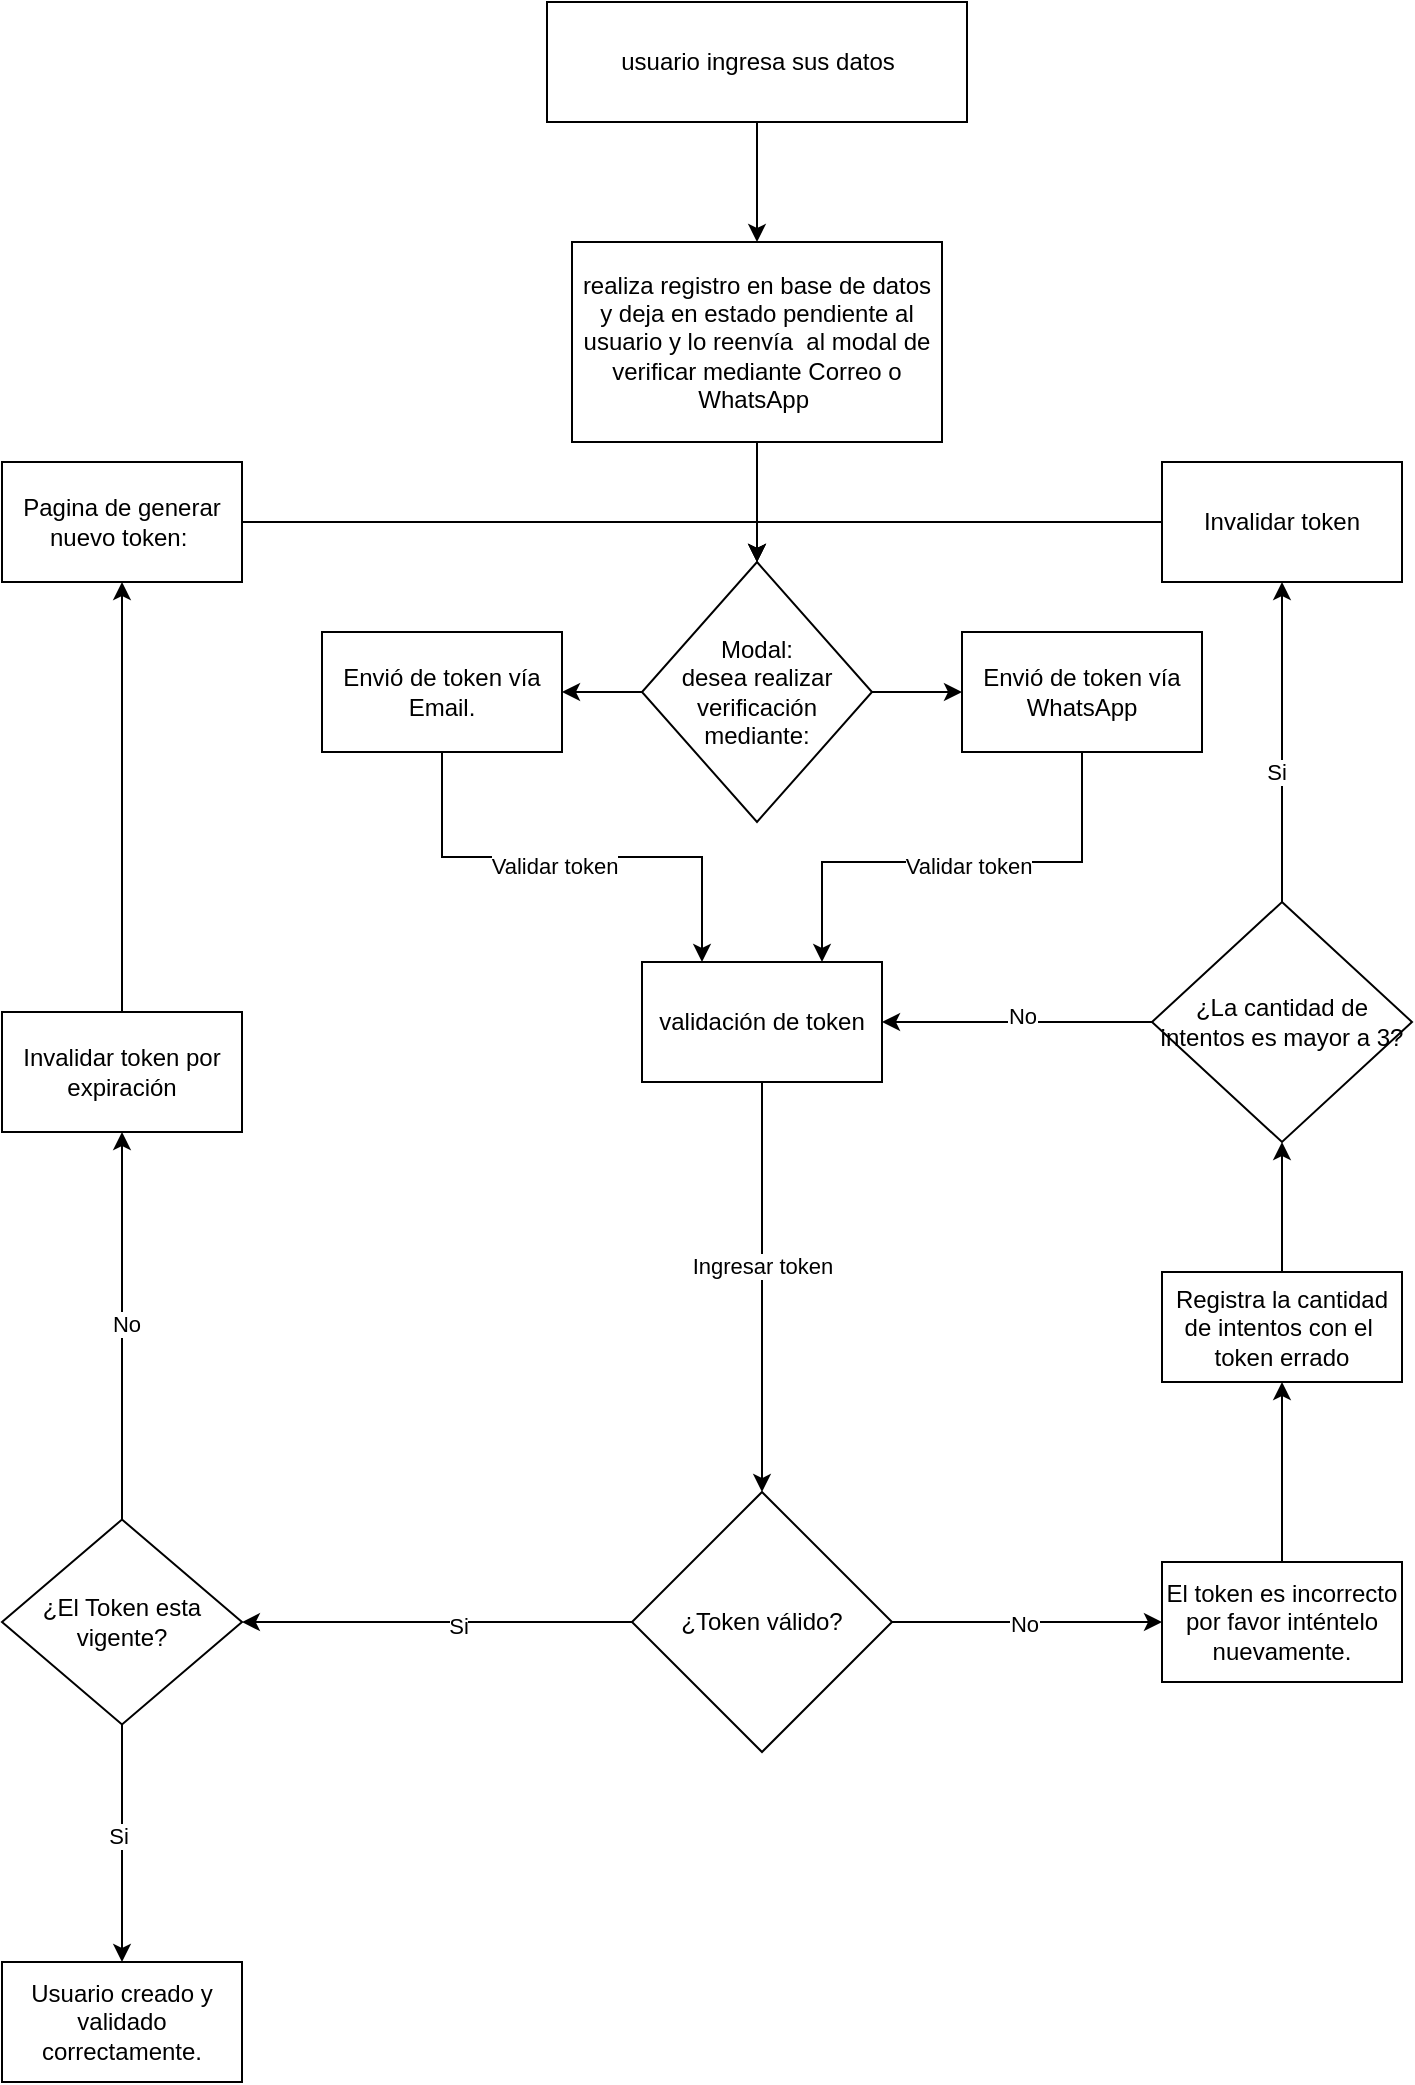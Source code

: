 <mxfile version="28.0.7">
  <diagram name="Página-1" id="UiImWmVIGDlKID6ZrKtW">
    <mxGraphModel dx="1301" dy="691" grid="1" gridSize="10" guides="1" tooltips="1" connect="1" arrows="1" fold="1" page="1" pageScale="1" pageWidth="827" pageHeight="1169" math="0" shadow="0">
      <root>
        <mxCell id="0" />
        <mxCell id="1" parent="0" />
        <mxCell id="lJreIi_V0ZqFMvAKPOmW-2" style="edgeStyle=orthogonalEdgeStyle;rounded=0;orthogonalLoop=1;jettySize=auto;html=1;" parent="1" source="lJreIi_V0ZqFMvAKPOmW-1" target="lJreIi_V0ZqFMvAKPOmW-3" edge="1">
          <mxGeometry relative="1" as="geometry">
            <mxPoint x="365" y="160" as="targetPoint" />
          </mxGeometry>
        </mxCell>
        <mxCell id="lJreIi_V0ZqFMvAKPOmW-1" value="usuario ingresa sus datos" style="rounded=0;whiteSpace=wrap;html=1;" parent="1" vertex="1">
          <mxGeometry x="322.5" y="50" width="210" height="60" as="geometry" />
        </mxCell>
        <mxCell id="lJreIi_V0ZqFMvAKPOmW-7" value="" style="edgeStyle=orthogonalEdgeStyle;rounded=0;orthogonalLoop=1;jettySize=auto;html=1;" parent="1" source="lJreIi_V0ZqFMvAKPOmW-3" target="lJreIi_V0ZqFMvAKPOmW-6" edge="1">
          <mxGeometry relative="1" as="geometry" />
        </mxCell>
        <mxCell id="lJreIi_V0ZqFMvAKPOmW-3" value="realiza registro en base de datos y deja en estado pendiente al usuario y lo reenvía&amp;nbsp; al modal de verificar mediante Correo o WhatsApp&amp;nbsp;" style="rounded=0;whiteSpace=wrap;html=1;" parent="1" vertex="1">
          <mxGeometry x="335" y="170" width="185" height="100" as="geometry" />
        </mxCell>
        <mxCell id="lJreIi_V0ZqFMvAKPOmW-9" value="" style="edgeStyle=orthogonalEdgeStyle;rounded=0;orthogonalLoop=1;jettySize=auto;html=1;" parent="1" source="lJreIi_V0ZqFMvAKPOmW-6" target="lJreIi_V0ZqFMvAKPOmW-8" edge="1">
          <mxGeometry relative="1" as="geometry" />
        </mxCell>
        <mxCell id="lJreIi_V0ZqFMvAKPOmW-11" value="" style="edgeStyle=orthogonalEdgeStyle;rounded=0;orthogonalLoop=1;jettySize=auto;html=1;" parent="1" source="lJreIi_V0ZqFMvAKPOmW-6" target="lJreIi_V0ZqFMvAKPOmW-10" edge="1">
          <mxGeometry relative="1" as="geometry" />
        </mxCell>
        <mxCell id="lJreIi_V0ZqFMvAKPOmW-6" value="Modal:&lt;div&gt;desea realizar verificación mediante:&lt;/div&gt;" style="rhombus;whiteSpace=wrap;html=1;rounded=0;" parent="1" vertex="1">
          <mxGeometry x="370" y="330" width="115" height="130" as="geometry" />
        </mxCell>
        <mxCell id="lJreIi_V0ZqFMvAKPOmW-13" style="edgeStyle=orthogonalEdgeStyle;rounded=0;orthogonalLoop=1;jettySize=auto;html=1;exitX=0.5;exitY=1;exitDx=0;exitDy=0;entryX=0.75;entryY=0;entryDx=0;entryDy=0;" parent="1" source="lJreIi_V0ZqFMvAKPOmW-8" target="lJreIi_V0ZqFMvAKPOmW-14" edge="1">
          <mxGeometry relative="1" as="geometry">
            <mxPoint x="390" y="560" as="targetPoint" />
            <Array as="points">
              <mxPoint x="560" y="480" />
              <mxPoint x="393" y="480" />
            </Array>
          </mxGeometry>
        </mxCell>
        <mxCell id="lJreIi_V0ZqFMvAKPOmW-15" value="Validar token" style="edgeLabel;html=1;align=center;verticalAlign=middle;resizable=0;points=[];" parent="lJreIi_V0ZqFMvAKPOmW-13" vertex="1" connectable="0">
          <mxGeometry x="-0.047" y="2" relative="1" as="geometry">
            <mxPoint as="offset" />
          </mxGeometry>
        </mxCell>
        <mxCell id="lJreIi_V0ZqFMvAKPOmW-8" value="Envió de token vía WhatsApp" style="whiteSpace=wrap;html=1;rounded=0;" parent="1" vertex="1">
          <mxGeometry x="530" y="365" width="120" height="60" as="geometry" />
        </mxCell>
        <mxCell id="lJreIi_V0ZqFMvAKPOmW-12" style="edgeStyle=orthogonalEdgeStyle;rounded=0;orthogonalLoop=1;jettySize=auto;html=1;exitX=0.5;exitY=1;exitDx=0;exitDy=0;entryX=0.25;entryY=0;entryDx=0;entryDy=0;" parent="1" source="lJreIi_V0ZqFMvAKPOmW-10" target="lJreIi_V0ZqFMvAKPOmW-14" edge="1">
          <mxGeometry relative="1" as="geometry">
            <mxPoint x="360" y="550" as="targetPoint" />
          </mxGeometry>
        </mxCell>
        <mxCell id="lJreIi_V0ZqFMvAKPOmW-16" value="Validar token" style="edgeLabel;html=1;align=center;verticalAlign=middle;resizable=0;points=[];" parent="lJreIi_V0ZqFMvAKPOmW-12" vertex="1" connectable="0">
          <mxGeometry x="-0.082" y="-3" relative="1" as="geometry">
            <mxPoint y="1" as="offset" />
          </mxGeometry>
        </mxCell>
        <mxCell id="lJreIi_V0ZqFMvAKPOmW-10" value="Envió de token vía Email." style="whiteSpace=wrap;html=1;rounded=0;" parent="1" vertex="1">
          <mxGeometry x="210" y="365" width="120" height="60" as="geometry" />
        </mxCell>
        <mxCell id="u7ysXeD0bnDgR75l3-0D-32" style="edgeStyle=orthogonalEdgeStyle;rounded=0;orthogonalLoop=1;jettySize=auto;html=1;exitX=0.5;exitY=1;exitDx=0;exitDy=0;entryX=0.5;entryY=0;entryDx=0;entryDy=0;" edge="1" parent="1" source="lJreIi_V0ZqFMvAKPOmW-14" target="lJreIi_V0ZqFMvAKPOmW-26">
          <mxGeometry relative="1" as="geometry" />
        </mxCell>
        <mxCell id="u7ysXeD0bnDgR75l3-0D-45" value="Ingresar token" style="edgeLabel;html=1;align=center;verticalAlign=middle;resizable=0;points=[];" vertex="1" connectable="0" parent="u7ysXeD0bnDgR75l3-0D-32">
          <mxGeometry x="-0.103" relative="1" as="geometry">
            <mxPoint as="offset" />
          </mxGeometry>
        </mxCell>
        <mxCell id="lJreIi_V0ZqFMvAKPOmW-14" value="validación de token" style="rounded=0;whiteSpace=wrap;html=1;" parent="1" vertex="1">
          <mxGeometry x="370" y="530" width="120" height="60" as="geometry" />
        </mxCell>
        <mxCell id="lJreIi_V0ZqFMvAKPOmW-21" value="" style="edgeStyle=orthogonalEdgeStyle;rounded=0;orthogonalLoop=1;jettySize=auto;html=1;exitX=1;exitY=0.5;exitDx=0;exitDy=0;" parent="1" source="lJreIi_V0ZqFMvAKPOmW-26" target="lJreIi_V0ZqFMvAKPOmW-20" edge="1">
          <mxGeometry relative="1" as="geometry">
            <mxPoint x="500" y="860" as="sourcePoint" />
          </mxGeometry>
        </mxCell>
        <mxCell id="lJreIi_V0ZqFMvAKPOmW-25" value="No" style="edgeLabel;html=1;align=center;verticalAlign=middle;resizable=0;points=[];" parent="lJreIi_V0ZqFMvAKPOmW-21" vertex="1" connectable="0">
          <mxGeometry x="-0.03" y="-1" relative="1" as="geometry">
            <mxPoint as="offset" />
          </mxGeometry>
        </mxCell>
        <mxCell id="u7ysXeD0bnDgR75l3-0D-10" value="" style="edgeStyle=orthogonalEdgeStyle;rounded=0;orthogonalLoop=1;jettySize=auto;html=1;" edge="1" parent="1" source="lJreIi_V0ZqFMvAKPOmW-20" target="u7ysXeD0bnDgR75l3-0D-9">
          <mxGeometry relative="1" as="geometry" />
        </mxCell>
        <mxCell id="lJreIi_V0ZqFMvAKPOmW-20" value="El token es incorrecto por favor inténtelo nuevamente." style="whiteSpace=wrap;html=1;rounded=0;" parent="1" vertex="1">
          <mxGeometry x="630" y="830" width="120" height="60" as="geometry" />
        </mxCell>
        <mxCell id="u7ysXeD0bnDgR75l3-0D-36" value="" style="edgeStyle=orthogonalEdgeStyle;rounded=0;orthogonalLoop=1;jettySize=auto;html=1;" edge="1" parent="1" source="lJreIi_V0ZqFMvAKPOmW-26" target="u7ysXeD0bnDgR75l3-0D-35">
          <mxGeometry relative="1" as="geometry" />
        </mxCell>
        <mxCell id="u7ysXeD0bnDgR75l3-0D-40" value="Si" style="edgeLabel;html=1;align=center;verticalAlign=middle;resizable=0;points=[];" vertex="1" connectable="0" parent="u7ysXeD0bnDgR75l3-0D-36">
          <mxGeometry x="-0.106" y="2" relative="1" as="geometry">
            <mxPoint as="offset" />
          </mxGeometry>
        </mxCell>
        <mxCell id="lJreIi_V0ZqFMvAKPOmW-26" value="¿Token válido?" style="rhombus;whiteSpace=wrap;html=1;" parent="1" vertex="1">
          <mxGeometry x="365" y="795" width="130" height="130" as="geometry" />
        </mxCell>
        <mxCell id="lJreIi_V0ZqFMvAKPOmW-40" style="edgeStyle=orthogonalEdgeStyle;rounded=0;orthogonalLoop=1;jettySize=auto;html=1;entryX=0.5;entryY=0;entryDx=0;entryDy=0;exitX=1;exitY=0.5;exitDx=0;exitDy=0;" parent="1" source="lJreIi_V0ZqFMvAKPOmW-27" target="lJreIi_V0ZqFMvAKPOmW-6" edge="1">
          <mxGeometry relative="1" as="geometry">
            <mxPoint x="170" y="310" as="sourcePoint" />
          </mxGeometry>
        </mxCell>
        <mxCell id="lJreIi_V0ZqFMvAKPOmW-27" value="Pagina de generar nuevo token:&lt;span style=&quot;background-color: transparent; color: light-dark(rgb(0, 0, 0), rgb(255, 255, 255));&quot;&gt;&amp;nbsp;&lt;/span&gt;" style="whiteSpace=wrap;html=1;" parent="1" vertex="1">
          <mxGeometry x="50" y="280" width="120" height="60" as="geometry" />
        </mxCell>
        <mxCell id="lJreIi_V0ZqFMvAKPOmW-36" value="Usuario creado y validado correctamente." style="whiteSpace=wrap;html=1;" parent="1" vertex="1">
          <mxGeometry x="50" y="1030" width="120" height="60" as="geometry" />
        </mxCell>
        <mxCell id="u7ysXeD0bnDgR75l3-0D-15" value="" style="edgeStyle=orthogonalEdgeStyle;rounded=0;orthogonalLoop=1;jettySize=auto;html=1;" edge="1" parent="1" source="u7ysXeD0bnDgR75l3-0D-9" target="u7ysXeD0bnDgR75l3-0D-14">
          <mxGeometry relative="1" as="geometry" />
        </mxCell>
        <mxCell id="u7ysXeD0bnDgR75l3-0D-9" value="Registra la cantidad de intentos con el&amp;nbsp; token errado" style="whiteSpace=wrap;html=1;rounded=0;" vertex="1" parent="1">
          <mxGeometry x="630" y="685" width="120" height="55" as="geometry" />
        </mxCell>
        <mxCell id="u7ysXeD0bnDgR75l3-0D-16" style="edgeStyle=orthogonalEdgeStyle;rounded=0;orthogonalLoop=1;jettySize=auto;html=1;entryX=1;entryY=0.5;entryDx=0;entryDy=0;" edge="1" parent="1" source="u7ysXeD0bnDgR75l3-0D-14" target="lJreIi_V0ZqFMvAKPOmW-14">
          <mxGeometry relative="1" as="geometry" />
        </mxCell>
        <mxCell id="u7ysXeD0bnDgR75l3-0D-17" value="No" style="edgeLabel;html=1;align=center;verticalAlign=middle;resizable=0;points=[];" vertex="1" connectable="0" parent="u7ysXeD0bnDgR75l3-0D-16">
          <mxGeometry x="-0.037" y="-3" relative="1" as="geometry">
            <mxPoint as="offset" />
          </mxGeometry>
        </mxCell>
        <mxCell id="u7ysXeD0bnDgR75l3-0D-20" style="edgeStyle=orthogonalEdgeStyle;rounded=0;orthogonalLoop=1;jettySize=auto;html=1;exitX=0.5;exitY=0;exitDx=0;exitDy=0;entryX=0.5;entryY=1;entryDx=0;entryDy=0;" edge="1" parent="1" source="u7ysXeD0bnDgR75l3-0D-14" target="u7ysXeD0bnDgR75l3-0D-21">
          <mxGeometry relative="1" as="geometry">
            <mxPoint x="690" y="350" as="targetPoint" />
          </mxGeometry>
        </mxCell>
        <mxCell id="u7ysXeD0bnDgR75l3-0D-46" value="Si" style="edgeLabel;html=1;align=center;verticalAlign=middle;resizable=0;points=[];" vertex="1" connectable="0" parent="u7ysXeD0bnDgR75l3-0D-20">
          <mxGeometry x="-0.186" y="3" relative="1" as="geometry">
            <mxPoint as="offset" />
          </mxGeometry>
        </mxCell>
        <mxCell id="u7ysXeD0bnDgR75l3-0D-14" value="¿La cantidad de intentos es mayor a 3?" style="rhombus;whiteSpace=wrap;html=1;rounded=0;" vertex="1" parent="1">
          <mxGeometry x="625" y="500" width="130" height="120" as="geometry" />
        </mxCell>
        <mxCell id="u7ysXeD0bnDgR75l3-0D-22" style="edgeStyle=orthogonalEdgeStyle;rounded=0;orthogonalLoop=1;jettySize=auto;html=1;entryX=0.5;entryY=0;entryDx=0;entryDy=0;" edge="1" parent="1" source="u7ysXeD0bnDgR75l3-0D-21" target="lJreIi_V0ZqFMvAKPOmW-6">
          <mxGeometry relative="1" as="geometry" />
        </mxCell>
        <mxCell id="u7ysXeD0bnDgR75l3-0D-21" value="Invalidar token" style="whiteSpace=wrap;html=1;" vertex="1" parent="1">
          <mxGeometry x="630" y="280" width="120" height="60" as="geometry" />
        </mxCell>
        <mxCell id="u7ysXeD0bnDgR75l3-0D-37" style="edgeStyle=orthogonalEdgeStyle;rounded=0;orthogonalLoop=1;jettySize=auto;html=1;entryX=0.5;entryY=0;entryDx=0;entryDy=0;" edge="1" parent="1" source="u7ysXeD0bnDgR75l3-0D-35" target="lJreIi_V0ZqFMvAKPOmW-36">
          <mxGeometry relative="1" as="geometry" />
        </mxCell>
        <mxCell id="u7ysXeD0bnDgR75l3-0D-38" value="Si" style="edgeLabel;html=1;align=center;verticalAlign=middle;resizable=0;points=[];" vertex="1" connectable="0" parent="u7ysXeD0bnDgR75l3-0D-37">
          <mxGeometry x="-0.066" y="-2" relative="1" as="geometry">
            <mxPoint as="offset" />
          </mxGeometry>
        </mxCell>
        <mxCell id="u7ysXeD0bnDgR75l3-0D-42" value="" style="edgeStyle=orthogonalEdgeStyle;rounded=0;orthogonalLoop=1;jettySize=auto;html=1;" edge="1" parent="1" source="u7ysXeD0bnDgR75l3-0D-35" target="u7ysXeD0bnDgR75l3-0D-41">
          <mxGeometry relative="1" as="geometry" />
        </mxCell>
        <mxCell id="u7ysXeD0bnDgR75l3-0D-43" value="No" style="edgeLabel;html=1;align=center;verticalAlign=middle;resizable=0;points=[];" vertex="1" connectable="0" parent="u7ysXeD0bnDgR75l3-0D-42">
          <mxGeometry x="0.018" y="-2" relative="1" as="geometry">
            <mxPoint as="offset" />
          </mxGeometry>
        </mxCell>
        <mxCell id="u7ysXeD0bnDgR75l3-0D-35" value="¿El Token esta vigente?" style="rhombus;whiteSpace=wrap;html=1;" vertex="1" parent="1">
          <mxGeometry x="50" y="808.75" width="120" height="102.5" as="geometry" />
        </mxCell>
        <mxCell id="u7ysXeD0bnDgR75l3-0D-44" style="edgeStyle=orthogonalEdgeStyle;rounded=0;orthogonalLoop=1;jettySize=auto;html=1;exitX=0.5;exitY=0;exitDx=0;exitDy=0;entryX=0.5;entryY=1;entryDx=0;entryDy=0;" edge="1" parent="1" source="u7ysXeD0bnDgR75l3-0D-41" target="lJreIi_V0ZqFMvAKPOmW-27">
          <mxGeometry relative="1" as="geometry" />
        </mxCell>
        <mxCell id="u7ysXeD0bnDgR75l3-0D-41" value="Invalidar token por expiración" style="whiteSpace=wrap;html=1;" vertex="1" parent="1">
          <mxGeometry x="50" y="555" width="120" height="60" as="geometry" />
        </mxCell>
      </root>
    </mxGraphModel>
  </diagram>
</mxfile>
